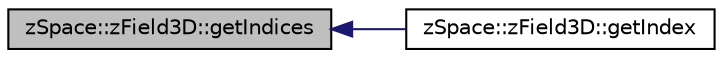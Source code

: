 digraph "zSpace::zField3D::getIndices"
{
  edge [fontname="Helvetica",fontsize="10",labelfontname="Helvetica",labelfontsize="10"];
  node [fontname="Helvetica",fontsize="10",shape=record];
  rankdir="LR";
  Node23 [label="zSpace::zField3D::getIndices",height=0.2,width=0.4,color="black", fillcolor="grey75", style="filled", fontcolor="black"];
  Node23 -> Node24 [dir="back",color="midnightblue",fontsize="10",style="solid",fontname="Helvetica"];
  Node24 [label="zSpace::zField3D::getIndex",height=0.2,width=0.4,color="black", fillcolor="white", style="filled",URL="$group__z_geometry.html#ga3855e49fe1f5c422285c5c3e4e6ac6d5",tooltip="This method gets the index of the field at the input position. "];
}
